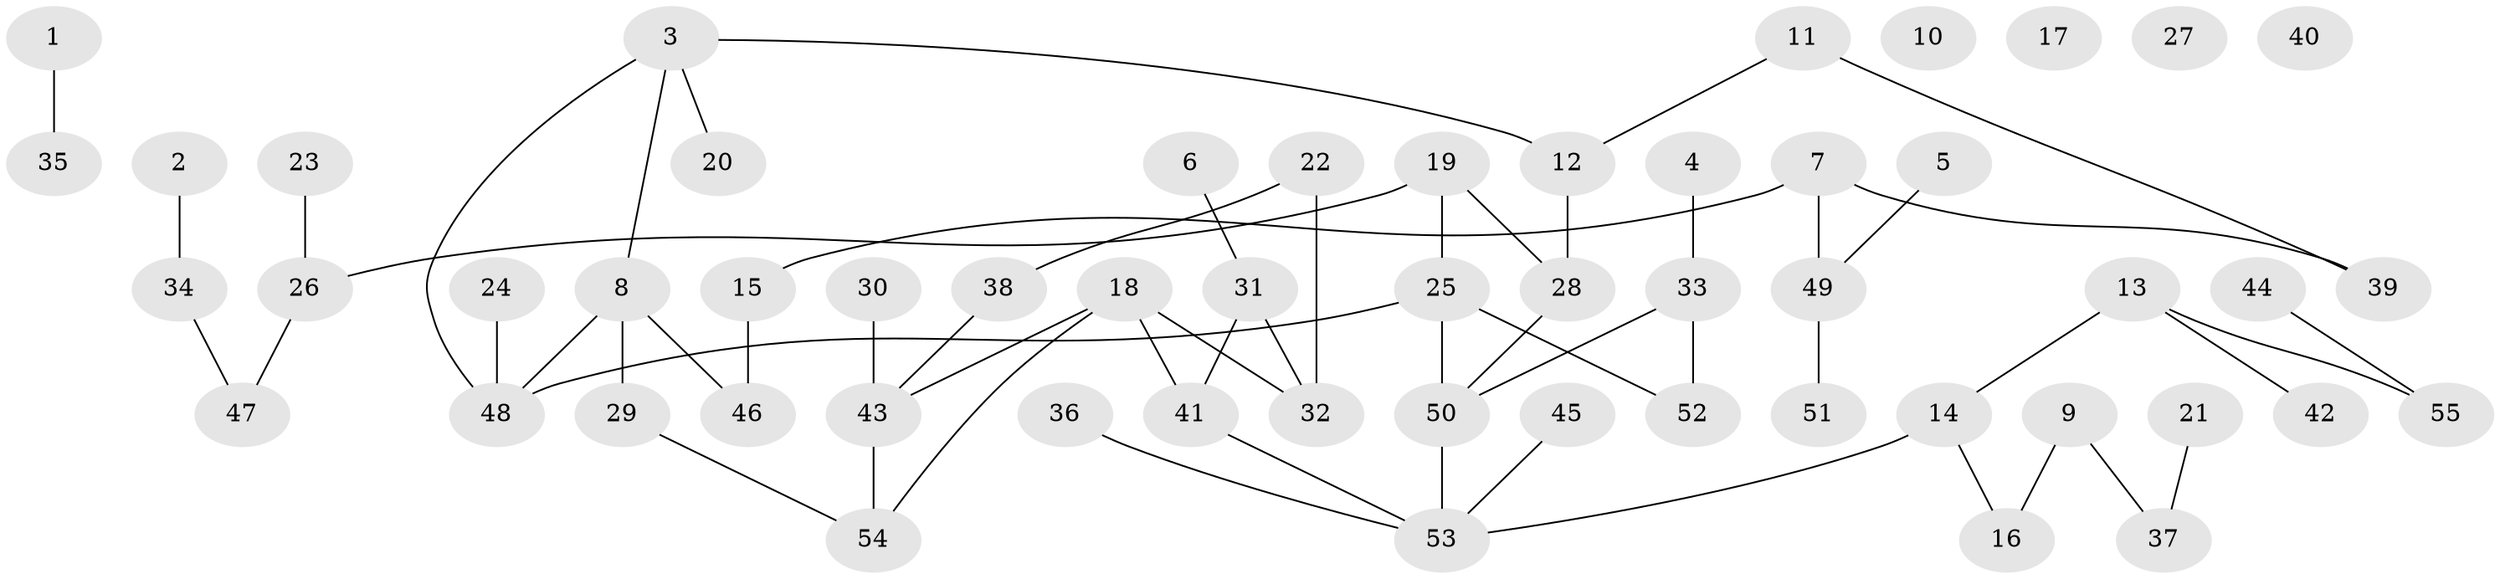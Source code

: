 // Generated by graph-tools (version 1.1) at 2025/25/03/09/25 03:25:17]
// undirected, 55 vertices, 58 edges
graph export_dot {
graph [start="1"]
  node [color=gray90,style=filled];
  1;
  2;
  3;
  4;
  5;
  6;
  7;
  8;
  9;
  10;
  11;
  12;
  13;
  14;
  15;
  16;
  17;
  18;
  19;
  20;
  21;
  22;
  23;
  24;
  25;
  26;
  27;
  28;
  29;
  30;
  31;
  32;
  33;
  34;
  35;
  36;
  37;
  38;
  39;
  40;
  41;
  42;
  43;
  44;
  45;
  46;
  47;
  48;
  49;
  50;
  51;
  52;
  53;
  54;
  55;
  1 -- 35;
  2 -- 34;
  3 -- 8;
  3 -- 12;
  3 -- 20;
  3 -- 48;
  4 -- 33;
  5 -- 49;
  6 -- 31;
  7 -- 15;
  7 -- 39;
  7 -- 49;
  8 -- 29;
  8 -- 46;
  8 -- 48;
  9 -- 16;
  9 -- 37;
  11 -- 12;
  11 -- 39;
  12 -- 28;
  13 -- 14;
  13 -- 42;
  13 -- 55;
  14 -- 16;
  14 -- 53;
  15 -- 46;
  18 -- 32;
  18 -- 41;
  18 -- 43;
  18 -- 54;
  19 -- 25;
  19 -- 26;
  19 -- 28;
  21 -- 37;
  22 -- 32;
  22 -- 38;
  23 -- 26;
  24 -- 48;
  25 -- 48;
  25 -- 50;
  25 -- 52;
  26 -- 47;
  28 -- 50;
  29 -- 54;
  30 -- 43;
  31 -- 32;
  31 -- 41;
  33 -- 50;
  33 -- 52;
  34 -- 47;
  36 -- 53;
  38 -- 43;
  41 -- 53;
  43 -- 54;
  44 -- 55;
  45 -- 53;
  49 -- 51;
  50 -- 53;
}
